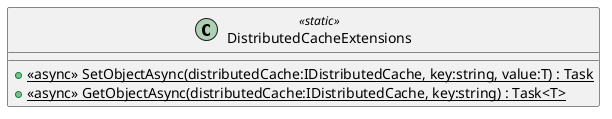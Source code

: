 @startuml
class DistributedCacheExtensions <<static>> {
    + {static} <<async>> SetObjectAsync(distributedCache:IDistributedCache, key:string, value:T) : Task
    + {static} <<async>> GetObjectAsync(distributedCache:IDistributedCache, key:string) : Task<T>
}
@enduml
